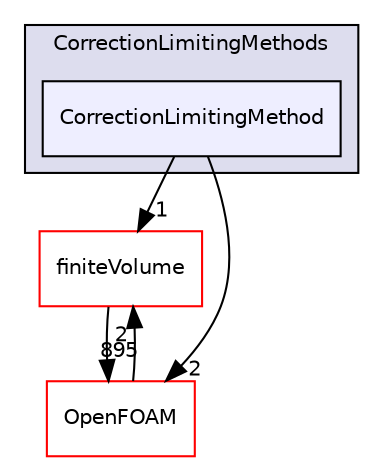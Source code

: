 digraph "src/lagrangian/intermediate/submodels/MPPIC/CorrectionLimitingMethods/CorrectionLimitingMethod" {
  bgcolor=transparent;
  compound=true
  node [ fontsize="10", fontname="Helvetica"];
  edge [ labelfontsize="10", labelfontname="Helvetica"];
  subgraph clusterdir_88e5de7170fc9fcf22ab7f5d071065a8 {
    graph [ bgcolor="#ddddee", pencolor="black", label="CorrectionLimitingMethods" fontname="Helvetica", fontsize="10", URL="dir_88e5de7170fc9fcf22ab7f5d071065a8.html"]
  dir_b160010eaed3990ef8c4d4d5f1758bb9 [shape=box, label="CorrectionLimitingMethod", style="filled", fillcolor="#eeeeff", pencolor="black", URL="dir_b160010eaed3990ef8c4d4d5f1758bb9.html"];
  }
  dir_9bd15774b555cf7259a6fa18f99fe99b [shape=box label="finiteVolume" color="red" URL="dir_9bd15774b555cf7259a6fa18f99fe99b.html"];
  dir_c5473ff19b20e6ec4dfe5c310b3778a8 [shape=box label="OpenFOAM" color="red" URL="dir_c5473ff19b20e6ec4dfe5c310b3778a8.html"];
  dir_9bd15774b555cf7259a6fa18f99fe99b->dir_c5473ff19b20e6ec4dfe5c310b3778a8 [headlabel="895", labeldistance=1.5 headhref="dir_000814_002151.html"];
  dir_b160010eaed3990ef8c4d4d5f1758bb9->dir_9bd15774b555cf7259a6fa18f99fe99b [headlabel="1", labeldistance=1.5 headhref="dir_001736_000814.html"];
  dir_b160010eaed3990ef8c4d4d5f1758bb9->dir_c5473ff19b20e6ec4dfe5c310b3778a8 [headlabel="2", labeldistance=1.5 headhref="dir_001736_002151.html"];
  dir_c5473ff19b20e6ec4dfe5c310b3778a8->dir_9bd15774b555cf7259a6fa18f99fe99b [headlabel="2", labeldistance=1.5 headhref="dir_002151_000814.html"];
}

